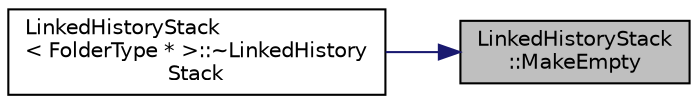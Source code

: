 digraph "LinkedHistoryStack::MakeEmpty"
{
 // LATEX_PDF_SIZE
  edge [fontname="Helvetica",fontsize="10",labelfontname="Helvetica",labelfontsize="10"];
  node [fontname="Helvetica",fontsize="10",shape=record];
  rankdir="RL";
  Node21 [label="LinkedHistoryStack\l::MakeEmpty",height=0.2,width=0.4,color="black", fillcolor="grey75", style="filled", fontcolor="black",tooltip="Make Linked History Stack empty."];
  Node21 -> Node22 [dir="back",color="midnightblue",fontsize="10",style="solid",fontname="Helvetica"];
  Node22 [label="LinkedHistoryStack\l\< FolderType * \>::~LinkedHistory\lStack",height=0.2,width=0.4,color="black", fillcolor="white", style="filled",URL="$class_linked_history_stack.html#adb9bdc3357b60bc963301704561c0e85",tooltip=" "];
}
